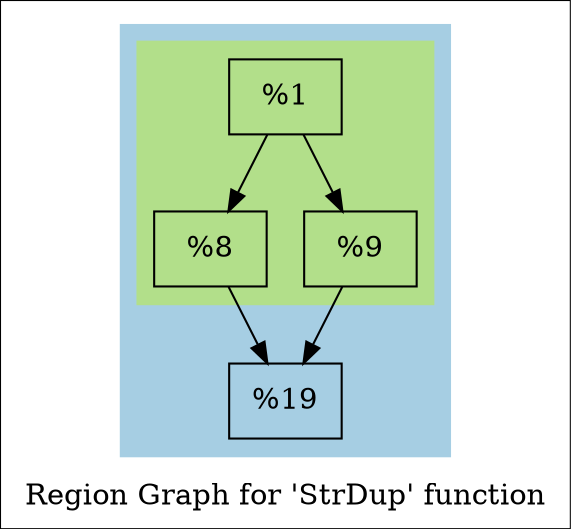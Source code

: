 digraph "Region Graph for 'StrDup' function" {
	label="Region Graph for 'StrDup' function";

	Node0xd0e390 [shape=record,label="{%1}"];
	Node0xd0e390 -> Node0xd18430;
	Node0xd0e390 -> Node0xd2f2d0;
	Node0xd18430 [shape=record,label="{%8}"];
	Node0xd18430 -> Node0xcfb7a0;
	Node0xcfb7a0 [shape=record,label="{%19}"];
	Node0xd2f2d0 [shape=record,label="{%9}"];
	Node0xd2f2d0 -> Node0xcfb7a0;
	colorscheme = "paired12"
        subgraph cluster_0xdc3780 {
          label = "";
          style = filled;
          color = 1
          subgraph cluster_0xdc3800 {
            label = "";
            style = filled;
            color = 3
            Node0xd0e390;
            Node0xd18430;
            Node0xd2f2d0;
          }
          Node0xcfb7a0;
        }
}
